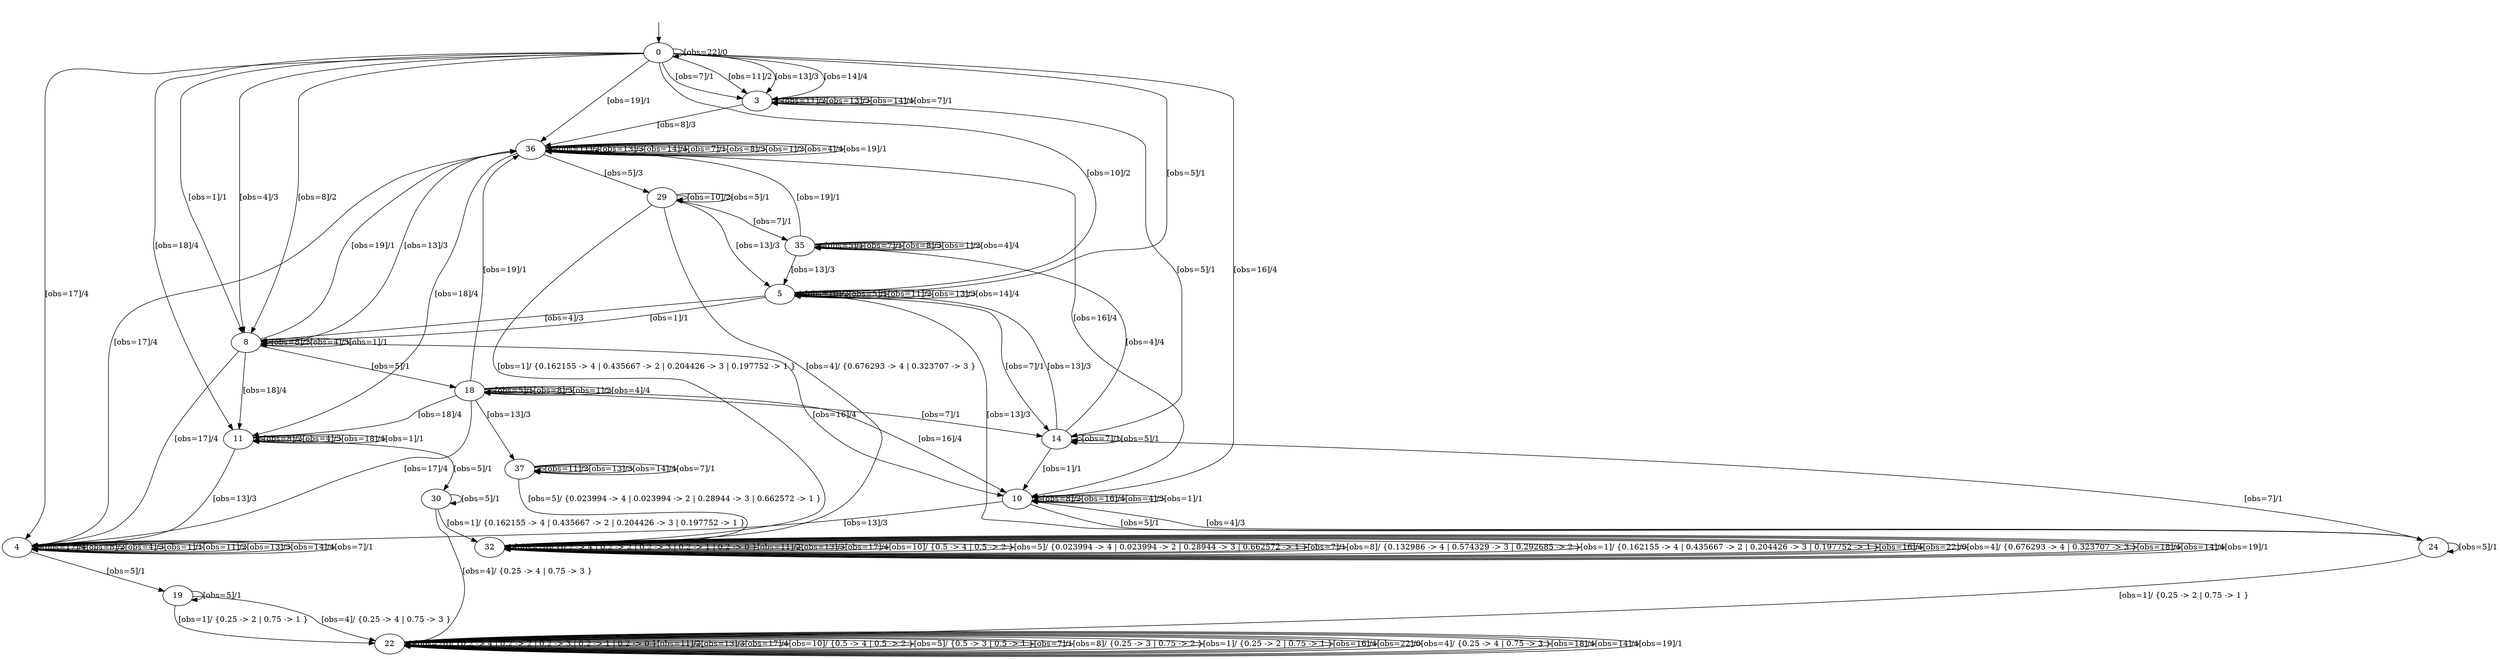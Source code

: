 digraph {
37;
36;
35;
32;
30;
29;
11;
10;
8;
5;
4;
3;
0;
14;
18;
19;
22;
24;
__init [label="", style=invis, width=0];
__init -> 0;
37 -> 37 [label="[obs=11]/2"];
37 -> 37 [label="[obs=13]/3"];
37 -> 37 [label="[obs=14]/4"];
37 -> 37 [label="[obs=7]/1"];
37 -> 32 [label="[obs=5]/ {0.023994 -> 4 | 0.023994 -> 2 | 0.28944 -> 3 | 0.662572 -> 1 }"];
36 -> 36 [label="[obs=11]/2"];
36 -> 36 [label="[obs=13]/3"];
36 -> 36 [label="[obs=14]/4"];
36 -> 36 [label="[obs=7]/1"];
36 -> 4 [label="[obs=17]/4"];
36 -> 36 [label="[obs=8]/3"];
36 -> 36 [label="[obs=1]/2"];
36 -> 10 [label="[obs=16]/4"];
36 -> 36 [label="[obs=4]/4"];
36 -> 11 [label="[obs=18]/4"];
36 -> 29 [label="[obs=5]/3"];
36 -> 36 [label="[obs=19]/1"];
35 -> 35 [label="[obs=5]/1"];
35 -> 35 [label="[obs=7]/1"];
35 -> 35 [label="[obs=8]/3"];
35 -> 35 [label="[obs=1]/2"];
35 -> 35 [label="[obs=4]/4"];
35 -> 5 [label="[obs=13]/3"];
35 -> 36 [label="[obs=19]/1"];
32 -> 32 [label="[obs=20]/ {0.2 -> 4 | 0.2 -> 2 | 0.2 -> 3 | 0.2 -> 1 | 0.2 -> 0 }"];
32 -> 32 [label="[obs=11]/2"];
32 -> 32 [label="[obs=13]/3"];
32 -> 32 [label="[obs=17]/4"];
32 -> 32 [label="[obs=10]/ {0.5 -> 4 | 0.5 -> 2 }"];
32 -> 32 [label="[obs=5]/ {0.023994 -> 4 | 0.023994 -> 2 | 0.28944 -> 3 | 0.662572 -> 1 }"];
32 -> 32 [label="[obs=7]/1"];
32 -> 32 [label="[obs=8]/ {0.132986 -> 4 | 0.574329 -> 3 | 0.292685 -> 2 }"];
32 -> 32 [label="[obs=1]/ {0.162155 -> 4 | 0.435667 -> 2 | 0.204426 -> 3 | 0.197752 -> 1 }"];
32 -> 32 [label="[obs=16]/4"];
32 -> 32 [label="[obs=22]/0"];
32 -> 32 [label="[obs=4]/ {0.676293 -> 4 | 0.323707 -> 3 }"];
32 -> 32 [label="[obs=18]/4"];
32 -> 32 [label="[obs=14]/4"];
32 -> 32 [label="[obs=19]/1"];
30 -> 30 [label="[obs=5]/1"];
30 -> 22 [label="[obs=4]/ {0.25 -> 4 | 0.75 -> 3 }"];
30 -> 32 [label="[obs=1]/ {0.162155 -> 4 | 0.435667 -> 2 | 0.204426 -> 3 | 0.197752 -> 1 }"];
29 -> 29 [label="[obs=10]/2"];
29 -> 29 [label="[obs=5]/1"];
29 -> 35 [label="[obs=7]/1"];
29 -> 5 [label="[obs=13]/3"];
29 -> 32 [label="[obs=1]/ {0.162155 -> 4 | 0.435667 -> 2 | 0.204426 -> 3 | 0.197752 -> 1 }"];
29 -> 32 [label="[obs=4]/ {0.676293 -> 4 | 0.323707 -> 3 }"];
11 -> 11 [label="[obs=8]/2"];
11 -> 11 [label="[obs=4]/3"];
11 -> 11 [label="[obs=18]/4"];
11 -> 30 [label="[obs=5]/1"];
11 -> 11 [label="[obs=1]/1"];
11 -> 4 [label="[obs=13]/3"];
10 -> 10 [label="[obs=8]/2"];
10 -> 10 [label="[obs=16]/4"];
10 -> 10 [label="[obs=4]/3"];
10 -> 24 [label="[obs=5]/1"];
10 -> 10 [label="[obs=1]/1"];
10 -> 4 [label="[obs=13]/3"];
8 -> 4 [label="[obs=17]/4"];
8 -> 8 [label="[obs=8]/2"];
8 -> 10 [label="[obs=16]/4"];
8 -> 8 [label="[obs=4]/3"];
8 -> 11 [label="[obs=18]/4"];
8 -> 36 [label="[obs=13]/3"];
8 -> 18 [label="[obs=5]/1"];
8 -> 8 [label="[obs=1]/1"];
8 -> 36 [label="[obs=19]/1"];
5 -> 5 [label="[obs=10]/2"];
5 -> 5 [label="[obs=5]/1"];
5 -> 14 [label="[obs=7]/1"];
5 -> 8 [label="[obs=4]/3"];
5 -> 8 [label="[obs=1]/1"];
5 -> 5 [label="[obs=11]/2"];
5 -> 5 [label="[obs=13]/3"];
5 -> 5 [label="[obs=14]/4"];
4 -> 4 [label="[obs=17]/4"];
4 -> 4 [label="[obs=8]/2"];
4 -> 4 [label="[obs=4]/3"];
4 -> 19 [label="[obs=5]/1"];
4 -> 4 [label="[obs=1]/1"];
4 -> 4 [label="[obs=11]/2"];
4 -> 4 [label="[obs=13]/3"];
4 -> 4 [label="[obs=14]/4"];
4 -> 4 [label="[obs=7]/1"];
3 -> 3 [label="[obs=11]/2"];
3 -> 3 [label="[obs=13]/3"];
3 -> 3 [label="[obs=14]/4"];
3 -> 3 [label="[obs=7]/1"];
3 -> 36 [label="[obs=8]/3"];
3 -> 14 [label="[obs=5]/1"];
0 -> 3 [label="[obs=11]/2"];
0 -> 3 [label="[obs=13]/3"];
0 -> 4 [label="[obs=17]/4"];
0 -> 5 [label="[obs=10]/2"];
0 -> 8 [label="[obs=8]/2"];
0 -> 10 [label="[obs=16]/4"];
0 -> 8 [label="[obs=4]/3"];
0 -> 11 [label="[obs=18]/4"];
0 -> 3 [label="[obs=14]/4"];
0 -> 8 [label="[obs=1]/1"];
0 -> 5 [label="[obs=5]/1"];
0 -> 3 [label="[obs=7]/1"];
0 -> 0 [label="[obs=22]/0"];
0 -> 36 [label="[obs=19]/1"];
14 -> 14 [label="[obs=7]/1"];
14 -> 14 [label="[obs=5]/1"];
14 -> 35 [label="[obs=4]/4"];
14 -> 10 [label="[obs=1]/1"];
14 -> 5 [label="[obs=13]/3"];
18 -> 37 [label="[obs=13]/3"];
18 -> 18 [label="[obs=5]/1"];
18 -> 14 [label="[obs=7]/1"];
18 -> 4 [label="[obs=17]/4"];
18 -> 18 [label="[obs=8]/3"];
18 -> 18 [label="[obs=1]/2"];
18 -> 10 [label="[obs=16]/4"];
18 -> 18 [label="[obs=4]/4"];
18 -> 11 [label="[obs=18]/4"];
18 -> 36 [label="[obs=19]/1"];
19 -> 19 [label="[obs=5]/1"];
19 -> 22 [label="[obs=1]/ {0.25 -> 2 | 0.75 -> 1 }"];
19 -> 22 [label="[obs=4]/ {0.25 -> 4 | 0.75 -> 3 }"];
22 -> 22 [label="[obs=20]/ {0.2 -> 4 | 0.2 -> 2 | 0.2 -> 3 | 0.2 -> 1 | 0.2 -> 0 }"];
22 -> 22 [label="[obs=11]/2"];
22 -> 22 [label="[obs=13]/3"];
22 -> 22 [label="[obs=17]/4"];
22 -> 22 [label="[obs=10]/ {0.5 -> 4 | 0.5 -> 2 }"];
22 -> 22 [label="[obs=5]/ {0.5 -> 3 | 0.5 -> 1 }"];
22 -> 22 [label="[obs=7]/1"];
22 -> 22 [label="[obs=8]/ {0.25 -> 3 | 0.75 -> 2 }"];
22 -> 22 [label="[obs=1]/ {0.25 -> 2 | 0.75 -> 1 }"];
22 -> 22 [label="[obs=16]/4"];
22 -> 22 [label="[obs=22]/0"];
22 -> 22 [label="[obs=4]/ {0.25 -> 4 | 0.75 -> 3 }"];
22 -> 22 [label="[obs=18]/4"];
22 -> 22 [label="[obs=14]/4"];
22 -> 22 [label="[obs=19]/1"];
24 -> 24 [label="[obs=5]/1"];
24 -> 14 [label="[obs=7]/1"];
24 -> 10 [label="[obs=4]/3"];
24 -> 5 [label="[obs=13]/3"];
24 -> 22 [label="[obs=1]/ {0.25 -> 2 | 0.75 -> 1 }"];
}